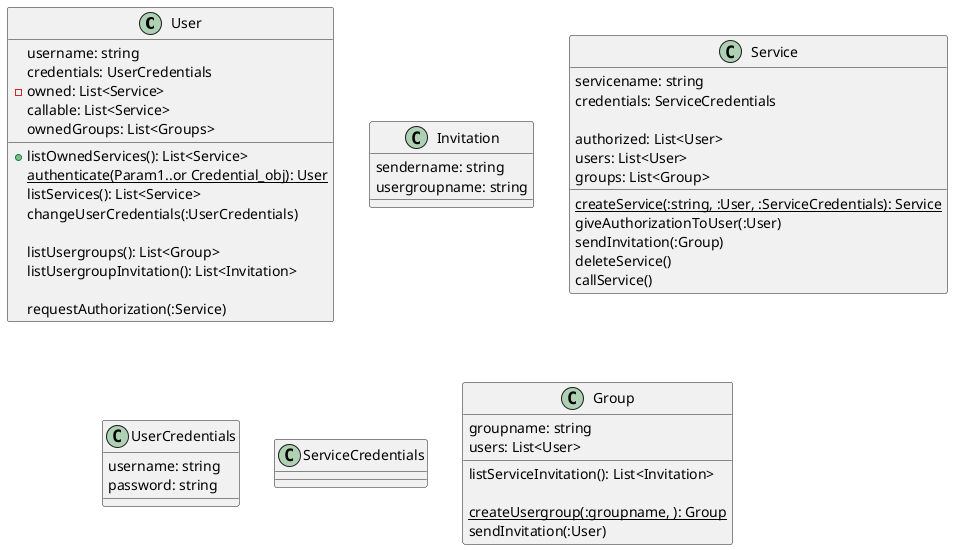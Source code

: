 @startuml

class User{

    username: string
    credentials: UserCredentials
    -owned: List<Service>
    callable: List<Service>
    ownedGroups: List<Groups>
    
    +listOwnedServices(): List<Service>
    {static}authenticate(Param1..or Credential_obj): User
    
    listServices(): List<Service>
    changeUserCredentials(:UserCredentials)

    listUsergroups(): List<Group>
    listUsergroupInvitation(): List<Invitation>

    requestAuthorization(:Service)
}

class Invitation{

    sendername: string
    usergroupname: string

}

class Service{

    servicename: string
    credentials: ServiceCredentials
    
    {static}createService(:string, :User, :ServiceCredentials): Service
    authorized: List<User>
    users: List<User>
    groups: List<Group>

    giveAuthorizationToUser(:User)
    sendInvitation(:Group)
    
    deleteService()
    callService()

    
}

class UserCredentials{

    username: string
    password: string
    
}

class ServiceCredentials{
    
    

}

class Group{
    groupname: string
    users: List<User>
    listServiceInvitation(): List<Invitation>

    {static}createUsergroup(:groupname, ): Group
    sendInvitation(:User)
}

@enduml

requestAuthorization()? giveAuthorization()? 
which class is the better one? Service_Owner or Service?